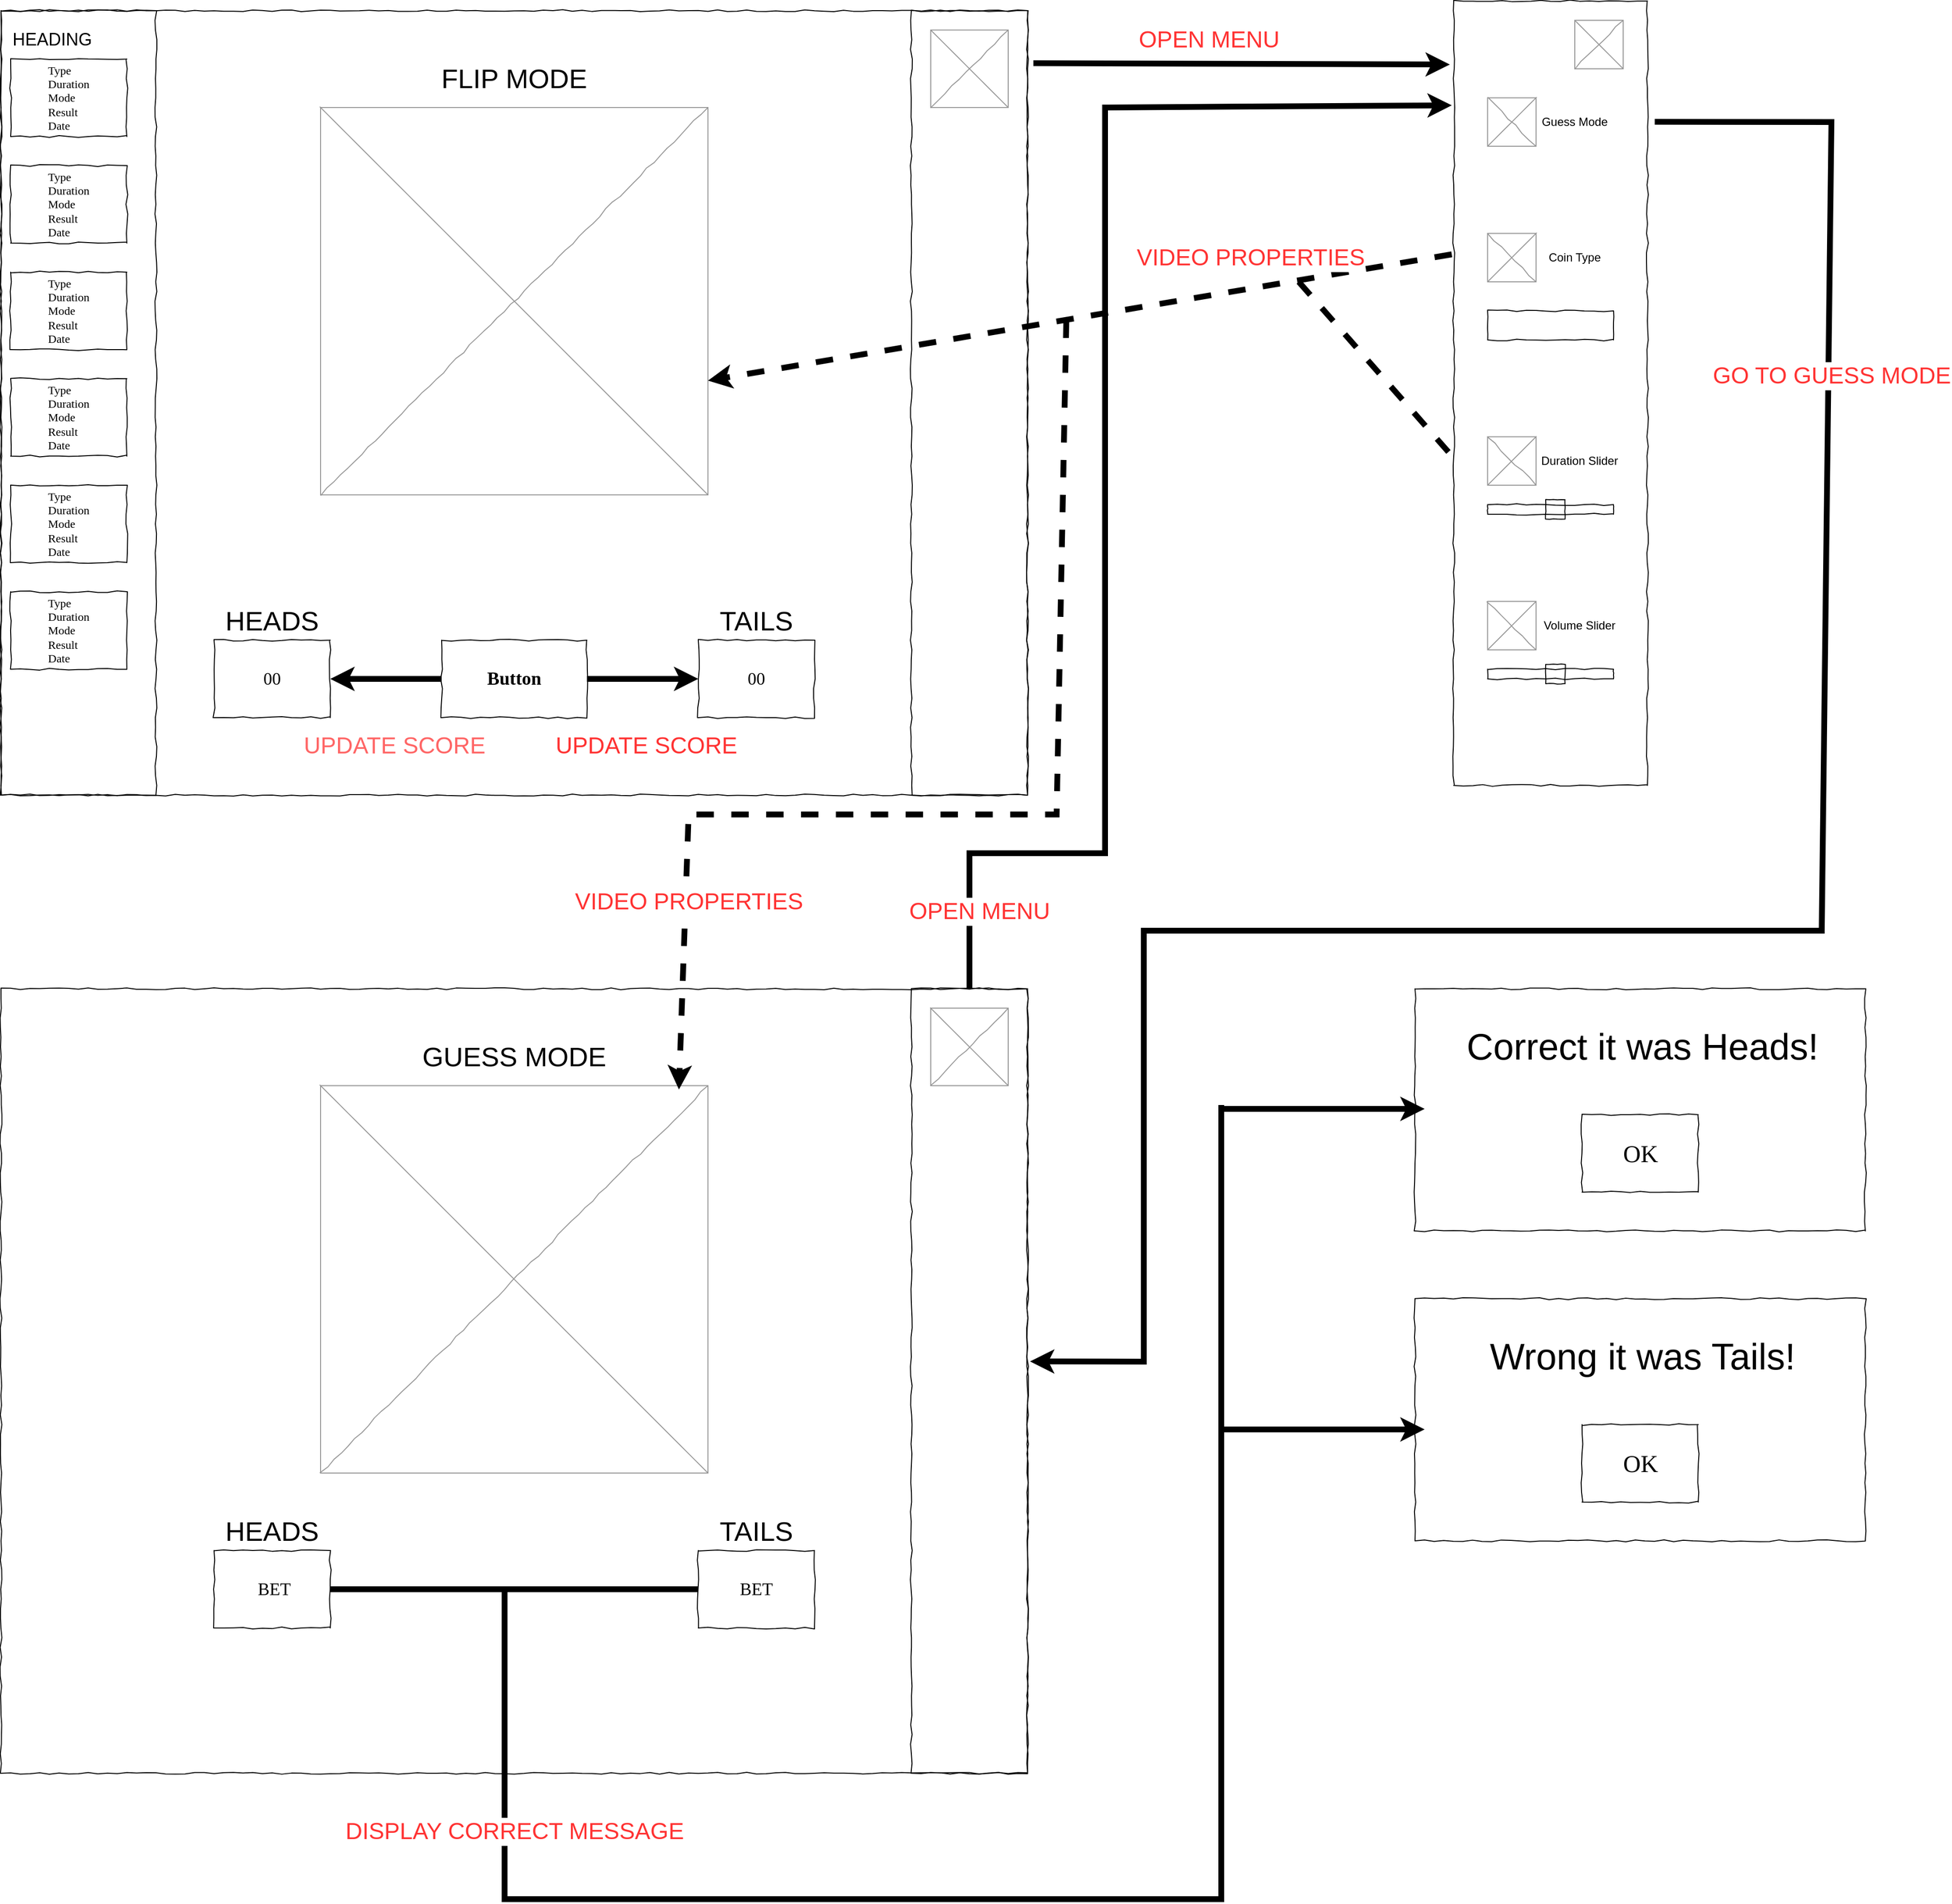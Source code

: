 <mxfile version="22.0.3" type="device">
  <diagram name="Page-1" id="03018318-947c-dd8e-b7a3-06fadd420f32">
    <mxGraphModel dx="3137" dy="2366" grid="1" gridSize="10" guides="1" tooltips="1" connect="1" arrows="1" fold="1" page="1" pageScale="1" pageWidth="1100" pageHeight="850" background="none" math="0" shadow="0">
      <root>
        <mxCell id="0" />
        <mxCell id="1" parent="0" />
        <mxCell id="677b7b8949515195-1" value="" style="whiteSpace=wrap;html=1;rounded=0;shadow=0;labelBackgroundColor=none;strokeColor=#000000;strokeWidth=1;fillColor=none;fontFamily=Verdana;fontSize=12;fontColor=#000000;align=center;comic=1;" parent="1" vertex="1">
          <mxGeometry x="20" y="20" width="1060" height="810" as="geometry" />
        </mxCell>
        <mxCell id="677b7b8949515195-16" value="" style="verticalLabelPosition=bottom;shadow=0;dashed=0;align=center;html=1;verticalAlign=top;strokeWidth=1;shape=mxgraph.mockup.graphics.simpleIcon;strokeColor=#999999;rounded=0;labelBackgroundColor=none;fontFamily=Verdana;fontSize=14;fontColor=#000000;comic=1;" parent="1" vertex="1">
          <mxGeometry x="350" y="120" width="400" height="400" as="geometry" />
        </mxCell>
        <mxCell id="677b7b8949515195-25" value="" style="whiteSpace=wrap;html=1;rounded=0;shadow=0;labelBackgroundColor=none;strokeWidth=1;fillColor=none;fontFamily=Verdana;fontSize=12;align=center;comic=1;" parent="1" vertex="1">
          <mxGeometry x="960" y="20" width="120" height="810" as="geometry" />
        </mxCell>
        <mxCell id="hpZLmZ0eDPTPEg24XUbz-1" value="" style="whiteSpace=wrap;html=1;rounded=0;shadow=0;labelBackgroundColor=none;strokeWidth=1;fillColor=none;fontFamily=Verdana;fontSize=12;align=center;comic=1;" vertex="1" parent="1">
          <mxGeometry x="20" y="20" width="160" height="810" as="geometry" />
        </mxCell>
        <mxCell id="hpZLmZ0eDPTPEg24XUbz-2" value="&lt;font style=&quot;font-size: 18px;&quot;&gt;00&lt;/font&gt;" style="whiteSpace=wrap;html=1;rounded=0;shadow=0;labelBackgroundColor=none;strokeWidth=1;fillColor=none;fontFamily=Verdana;fontSize=12;align=center;comic=1;" vertex="1" parent="1">
          <mxGeometry x="240" y="670" width="120" height="80" as="geometry" />
        </mxCell>
        <mxCell id="hpZLmZ0eDPTPEg24XUbz-5" value="&lt;font style=&quot;font-size: 18px;&quot;&gt;00&lt;/font&gt;" style="whiteSpace=wrap;html=1;rounded=0;shadow=0;labelBackgroundColor=none;strokeWidth=1;fillColor=none;fontFamily=Verdana;fontSize=12;align=center;comic=1;" vertex="1" parent="1">
          <mxGeometry x="740" y="670" width="120" height="80" as="geometry" />
        </mxCell>
        <mxCell id="hpZLmZ0eDPTPEg24XUbz-6" value="&lt;b&gt;&lt;font style=&quot;font-size: 19px;&quot;&gt;Button&lt;/font&gt;&lt;/b&gt;" style="whiteSpace=wrap;html=1;rounded=0;shadow=0;labelBackgroundColor=none;strokeWidth=1;fillColor=none;fontFamily=Verdana;fontSize=12;align=center;comic=1;" vertex="1" parent="1">
          <mxGeometry x="475" y="670" width="150" height="80" as="geometry" />
        </mxCell>
        <mxCell id="hpZLmZ0eDPTPEg24XUbz-8" value="&lt;font style=&quot;font-size: 28px;&quot;&gt;FLIP MODE&lt;/font&gt;" style="text;html=1;strokeColor=none;fillColor=none;align=center;verticalAlign=middle;whiteSpace=wrap;rounded=0;" vertex="1" parent="1">
          <mxGeometry x="350" y="60" width="400" height="60" as="geometry" />
        </mxCell>
        <mxCell id="hpZLmZ0eDPTPEg24XUbz-9" value="&lt;div style=&quot;text-align: left;&quot;&gt;&lt;span style=&quot;background-color: initial;&quot;&gt;Type&lt;/span&gt;&lt;br&gt;&lt;span style=&quot;background-color: initial;&quot;&gt;Duration&lt;/span&gt;&lt;br&gt;&lt;span style=&quot;background-color: initial;&quot;&gt;Mode&lt;/span&gt;&lt;br&gt;&lt;span style=&quot;background-color: initial;&quot;&gt;Result&lt;/span&gt;&lt;br&gt;&lt;span style=&quot;background-color: initial;&quot;&gt;Date&lt;/span&gt;&lt;br&gt;&lt;/div&gt;" style="whiteSpace=wrap;html=1;rounded=0;shadow=0;labelBackgroundColor=none;strokeWidth=1;fillColor=none;fontFamily=Verdana;fontSize=12;align=center;comic=1;" vertex="1" parent="1">
          <mxGeometry x="30" y="70" width="120" height="80" as="geometry" />
        </mxCell>
        <mxCell id="hpZLmZ0eDPTPEg24XUbz-10" value="&lt;font style=&quot;font-size: 18px;&quot;&gt;HEADING&lt;/font&gt;" style="text;html=1;strokeColor=none;fillColor=none;align=left;verticalAlign=middle;whiteSpace=wrap;rounded=0;" vertex="1" parent="1">
          <mxGeometry x="30" y="20" width="120" height="60" as="geometry" />
        </mxCell>
        <mxCell id="hpZLmZ0eDPTPEg24XUbz-11" value="&lt;div style=&quot;text-align: left;&quot;&gt;&lt;span style=&quot;background-color: initial;&quot;&gt;Type&lt;/span&gt;&lt;br&gt;&lt;span style=&quot;background-color: initial;&quot;&gt;Duration&lt;/span&gt;&lt;br&gt;&lt;span style=&quot;background-color: initial;&quot;&gt;Mode&lt;/span&gt;&lt;br&gt;&lt;span style=&quot;background-color: initial;&quot;&gt;Result&lt;/span&gt;&lt;br&gt;&lt;span style=&quot;background-color: initial;&quot;&gt;Date&lt;/span&gt;&lt;br&gt;&lt;/div&gt;" style="whiteSpace=wrap;html=1;rounded=0;shadow=0;labelBackgroundColor=none;strokeWidth=1;fillColor=none;fontFamily=Verdana;fontSize=12;align=center;comic=1;" vertex="1" parent="1">
          <mxGeometry x="30" y="180" width="120" height="80" as="geometry" />
        </mxCell>
        <mxCell id="hpZLmZ0eDPTPEg24XUbz-12" value="&lt;div style=&quot;text-align: left;&quot;&gt;&lt;span style=&quot;background-color: initial;&quot;&gt;Type&lt;/span&gt;&lt;br&gt;&lt;span style=&quot;background-color: initial;&quot;&gt;Duration&lt;/span&gt;&lt;br&gt;&lt;span style=&quot;background-color: initial;&quot;&gt;Mode&lt;/span&gt;&lt;br&gt;&lt;span style=&quot;background-color: initial;&quot;&gt;Result&lt;/span&gt;&lt;br&gt;&lt;span style=&quot;background-color: initial;&quot;&gt;Date&lt;/span&gt;&lt;br&gt;&lt;/div&gt;" style="whiteSpace=wrap;html=1;rounded=0;shadow=0;labelBackgroundColor=none;strokeWidth=1;fillColor=none;fontFamily=Verdana;fontSize=12;align=center;comic=1;" vertex="1" parent="1">
          <mxGeometry x="30" y="290" width="120" height="80" as="geometry" />
        </mxCell>
        <mxCell id="hpZLmZ0eDPTPEg24XUbz-13" value="&lt;div style=&quot;text-align: left;&quot;&gt;&lt;span style=&quot;background-color: initial;&quot;&gt;Type&lt;/span&gt;&lt;br&gt;&lt;span style=&quot;background-color: initial;&quot;&gt;Duration&lt;/span&gt;&lt;br&gt;&lt;span style=&quot;background-color: initial;&quot;&gt;Mode&lt;/span&gt;&lt;br&gt;&lt;span style=&quot;background-color: initial;&quot;&gt;Result&lt;/span&gt;&lt;br&gt;&lt;span style=&quot;background-color: initial;&quot;&gt;Date&lt;/span&gt;&lt;br&gt;&lt;/div&gt;" style="whiteSpace=wrap;html=1;rounded=0;shadow=0;labelBackgroundColor=none;strokeWidth=1;fillColor=none;fontFamily=Verdana;fontSize=12;align=center;comic=1;" vertex="1" parent="1">
          <mxGeometry x="30" y="400" width="120" height="80" as="geometry" />
        </mxCell>
        <mxCell id="hpZLmZ0eDPTPEg24XUbz-14" value="&lt;div style=&quot;text-align: left;&quot;&gt;&lt;span style=&quot;background-color: initial;&quot;&gt;Type&lt;/span&gt;&lt;br&gt;&lt;span style=&quot;background-color: initial;&quot;&gt;Duration&lt;/span&gt;&lt;br&gt;&lt;span style=&quot;background-color: initial;&quot;&gt;Mode&lt;/span&gt;&lt;br&gt;&lt;span style=&quot;background-color: initial;&quot;&gt;Result&lt;/span&gt;&lt;br&gt;&lt;span style=&quot;background-color: initial;&quot;&gt;Date&lt;/span&gt;&lt;br&gt;&lt;/div&gt;" style="whiteSpace=wrap;html=1;rounded=0;shadow=0;labelBackgroundColor=none;strokeWidth=1;fillColor=none;fontFamily=Verdana;fontSize=12;align=center;comic=1;" vertex="1" parent="1">
          <mxGeometry x="30" y="510" width="120" height="80" as="geometry" />
        </mxCell>
        <mxCell id="hpZLmZ0eDPTPEg24XUbz-15" value="&lt;div style=&quot;text-align: left;&quot;&gt;&lt;span style=&quot;background-color: initial;&quot;&gt;Type&lt;/span&gt;&lt;br&gt;&lt;span style=&quot;background-color: initial;&quot;&gt;Duration&lt;/span&gt;&lt;br&gt;&lt;span style=&quot;background-color: initial;&quot;&gt;Mode&lt;/span&gt;&lt;br&gt;&lt;span style=&quot;background-color: initial;&quot;&gt;Result&lt;/span&gt;&lt;br&gt;&lt;span style=&quot;background-color: initial;&quot;&gt;Date&lt;/span&gt;&lt;br&gt;&lt;/div&gt;" style="whiteSpace=wrap;html=1;rounded=0;shadow=0;labelBackgroundColor=none;strokeWidth=1;fillColor=none;fontFamily=Verdana;fontSize=12;align=center;comic=1;" vertex="1" parent="1">
          <mxGeometry x="30" y="620" width="120" height="80" as="geometry" />
        </mxCell>
        <mxCell id="hpZLmZ0eDPTPEg24XUbz-17" value="" style="verticalLabelPosition=bottom;shadow=0;dashed=0;align=center;html=1;verticalAlign=top;strokeWidth=1;shape=mxgraph.mockup.graphics.simpleIcon;strokeColor=#999999;rounded=0;labelBackgroundColor=none;fontFamily=Verdana;fontSize=14;fontColor=#000000;comic=1;" vertex="1" parent="1">
          <mxGeometry x="980" y="40" width="80" height="80" as="geometry" />
        </mxCell>
        <mxCell id="hpZLmZ0eDPTPEg24XUbz-19" value="" style="verticalLabelPosition=bottom;shadow=0;dashed=0;align=center;html=1;verticalAlign=top;strokeWidth=1;shape=mxgraph.mockup.graphics.simpleIcon;strokeColor=#999999;rounded=0;labelBackgroundColor=none;fontFamily=Verdana;fontSize=14;fontColor=#000000;comic=1;" vertex="1" parent="1">
          <mxGeometry x="1645" y="30" width="50" height="50" as="geometry" />
        </mxCell>
        <mxCell id="hpZLmZ0eDPTPEg24XUbz-27" value="" style="group" vertex="1" connectable="0" parent="1">
          <mxGeometry x="1555" y="250" width="130" height="50" as="geometry" />
        </mxCell>
        <mxCell id="hpZLmZ0eDPTPEg24XUbz-28" value="" style="verticalLabelPosition=bottom;shadow=0;dashed=0;align=center;html=1;verticalAlign=top;strokeWidth=1;shape=mxgraph.mockup.graphics.simpleIcon;strokeColor=#999999;rounded=0;labelBackgroundColor=none;fontFamily=Verdana;fontSize=14;fontColor=#000000;comic=1;rotation=90;" vertex="1" parent="hpZLmZ0eDPTPEg24XUbz-27">
          <mxGeometry width="50" height="50" as="geometry" />
        </mxCell>
        <mxCell id="hpZLmZ0eDPTPEg24XUbz-29" value="Coin Type" style="text;html=1;strokeColor=none;fillColor=none;align=center;verticalAlign=middle;whiteSpace=wrap;rounded=0;" vertex="1" parent="hpZLmZ0eDPTPEg24XUbz-27">
          <mxGeometry x="50" y="10" width="80" height="30" as="geometry" />
        </mxCell>
        <mxCell id="hpZLmZ0eDPTPEg24XUbz-30" value="" style="whiteSpace=wrap;html=1;rounded=0;shadow=0;labelBackgroundColor=none;strokeWidth=1;fillColor=none;fontFamily=Verdana;fontSize=12;align=center;comic=1;" vertex="1" parent="1">
          <mxGeometry x="1555" y="330" width="130" height="30" as="geometry" />
        </mxCell>
        <mxCell id="hpZLmZ0eDPTPEg24XUbz-18" value="" style="whiteSpace=wrap;html=1;rounded=0;shadow=0;labelBackgroundColor=none;strokeWidth=1;fillColor=none;fontFamily=Verdana;fontSize=12;align=center;comic=1;" vertex="1" parent="1">
          <mxGeometry x="1520" y="10" width="200" height="810" as="geometry" />
        </mxCell>
        <mxCell id="hpZLmZ0eDPTPEg24XUbz-54" value="" style="whiteSpace=wrap;html=1;rounded=0;shadow=0;labelBackgroundColor=none;strokeWidth=1;fillColor=none;fontFamily=Verdana;fontSize=12;align=center;comic=1;" vertex="1" parent="1">
          <mxGeometry x="1555" y="700" width="130" height="10" as="geometry" />
        </mxCell>
        <mxCell id="hpZLmZ0eDPTPEg24XUbz-55" value="" style="group" vertex="1" connectable="0" parent="1">
          <mxGeometry x="1555" y="630" width="140" height="85" as="geometry" />
        </mxCell>
        <mxCell id="hpZLmZ0eDPTPEg24XUbz-56" value="" style="group" vertex="1" connectable="0" parent="hpZLmZ0eDPTPEg24XUbz-55">
          <mxGeometry width="140" height="50" as="geometry" />
        </mxCell>
        <mxCell id="hpZLmZ0eDPTPEg24XUbz-57" value="" style="verticalLabelPosition=bottom;shadow=0;dashed=0;align=center;html=1;verticalAlign=top;strokeWidth=1;shape=mxgraph.mockup.graphics.simpleIcon;strokeColor=#999999;rounded=0;labelBackgroundColor=none;fontFamily=Verdana;fontSize=14;fontColor=#000000;comic=1;rotation=90;" vertex="1" parent="hpZLmZ0eDPTPEg24XUbz-56">
          <mxGeometry width="50" height="50" as="geometry" />
        </mxCell>
        <mxCell id="hpZLmZ0eDPTPEg24XUbz-58" value="Volume Slider" style="text;html=1;strokeColor=none;fillColor=none;align=center;verticalAlign=middle;whiteSpace=wrap;rounded=0;" vertex="1" parent="hpZLmZ0eDPTPEg24XUbz-56">
          <mxGeometry x="50" y="10" width="90" height="30" as="geometry" />
        </mxCell>
        <mxCell id="hpZLmZ0eDPTPEg24XUbz-59" value="" style="whiteSpace=wrap;html=1;rounded=0;shadow=0;labelBackgroundColor=none;strokeWidth=1;fillColor=none;fontFamily=Verdana;fontSize=12;align=center;comic=1;" vertex="1" parent="hpZLmZ0eDPTPEg24XUbz-55">
          <mxGeometry x="60" y="65" width="20" height="20" as="geometry" />
        </mxCell>
        <mxCell id="hpZLmZ0eDPTPEg24XUbz-20" value="" style="verticalLabelPosition=bottom;shadow=0;dashed=0;align=center;html=1;verticalAlign=top;strokeWidth=1;shape=mxgraph.mockup.graphics.simpleIcon;strokeColor=#999999;rounded=0;labelBackgroundColor=none;fontFamily=Verdana;fontSize=14;fontColor=#000000;comic=1;rotation=90;" vertex="1" parent="1">
          <mxGeometry x="1555" y="110" width="50" height="50" as="geometry" />
        </mxCell>
        <mxCell id="hpZLmZ0eDPTPEg24XUbz-21" value="Guess Mode" style="text;html=1;strokeColor=none;fillColor=none;align=center;verticalAlign=middle;whiteSpace=wrap;rounded=0;" vertex="1" parent="1">
          <mxGeometry x="1605" y="120" width="80" height="30" as="geometry" />
        </mxCell>
        <mxCell id="hpZLmZ0eDPTPEg24XUbz-50" value="" style="group" vertex="1" connectable="0" parent="1">
          <mxGeometry x="1555" y="430" width="140" height="115" as="geometry" />
        </mxCell>
        <mxCell id="hpZLmZ0eDPTPEg24XUbz-34" value="" style="whiteSpace=wrap;html=1;rounded=0;shadow=0;labelBackgroundColor=none;strokeWidth=1;fillColor=none;fontFamily=Verdana;fontSize=12;align=center;comic=1;" vertex="1" parent="hpZLmZ0eDPTPEg24XUbz-50">
          <mxGeometry y="100" width="130" height="10" as="geometry" />
        </mxCell>
        <mxCell id="hpZLmZ0eDPTPEg24XUbz-32" value="" style="verticalLabelPosition=bottom;shadow=0;dashed=0;align=center;html=1;verticalAlign=top;strokeWidth=1;shape=mxgraph.mockup.graphics.simpleIcon;strokeColor=#999999;rounded=0;labelBackgroundColor=none;fontFamily=Verdana;fontSize=14;fontColor=#000000;comic=1;rotation=90;" vertex="1" parent="hpZLmZ0eDPTPEg24XUbz-50">
          <mxGeometry y="30" width="50" height="50" as="geometry" />
        </mxCell>
        <mxCell id="hpZLmZ0eDPTPEg24XUbz-48" value="" style="whiteSpace=wrap;html=1;rounded=0;shadow=0;labelBackgroundColor=none;strokeWidth=1;fillColor=none;fontFamily=Verdana;fontSize=12;align=center;comic=1;" vertex="1" parent="hpZLmZ0eDPTPEg24XUbz-50">
          <mxGeometry x="60" y="95" width="20" height="20" as="geometry" />
        </mxCell>
        <mxCell id="hpZLmZ0eDPTPEg24XUbz-33" value="Duration Slider" style="text;html=1;strokeColor=none;fillColor=none;align=center;verticalAlign=middle;whiteSpace=wrap;rounded=0;" vertex="1" parent="hpZLmZ0eDPTPEg24XUbz-50">
          <mxGeometry x="50" y="40" width="90" height="30" as="geometry" />
        </mxCell>
        <mxCell id="hpZLmZ0eDPTPEg24XUbz-61" value="" style="whiteSpace=wrap;html=1;rounded=0;shadow=0;labelBackgroundColor=none;strokeColor=#000000;strokeWidth=1;fillColor=none;fontFamily=Verdana;fontSize=12;fontColor=#000000;align=center;comic=1;" vertex="1" parent="1">
          <mxGeometry x="20" y="1030" width="1060" height="810" as="geometry" />
        </mxCell>
        <mxCell id="hpZLmZ0eDPTPEg24XUbz-62" value="" style="verticalLabelPosition=bottom;shadow=0;dashed=0;align=center;html=1;verticalAlign=top;strokeWidth=1;shape=mxgraph.mockup.graphics.simpleIcon;strokeColor=#999999;rounded=0;labelBackgroundColor=none;fontFamily=Verdana;fontSize=14;fontColor=#000000;comic=1;" vertex="1" parent="1">
          <mxGeometry x="350" y="1130" width="400" height="400" as="geometry" />
        </mxCell>
        <mxCell id="hpZLmZ0eDPTPEg24XUbz-63" value="" style="whiteSpace=wrap;html=1;rounded=0;shadow=0;labelBackgroundColor=none;strokeWidth=1;fillColor=none;fontFamily=Verdana;fontSize=12;align=center;comic=1;" vertex="1" parent="1">
          <mxGeometry x="960" y="1030" width="120" height="810" as="geometry" />
        </mxCell>
        <mxCell id="hpZLmZ0eDPTPEg24XUbz-65" value="&lt;span style=&quot;font-size: 18px;&quot;&gt;&amp;nbsp;BET&lt;/span&gt;" style="whiteSpace=wrap;html=1;rounded=0;shadow=0;labelBackgroundColor=none;strokeWidth=1;fillColor=none;fontFamily=Verdana;fontSize=12;align=center;comic=1;" vertex="1" parent="1">
          <mxGeometry x="240" y="1610" width="120" height="80" as="geometry" />
        </mxCell>
        <mxCell id="hpZLmZ0eDPTPEg24XUbz-66" value="&lt;font style=&quot;font-size: 18px;&quot;&gt;BET&lt;/font&gt;" style="whiteSpace=wrap;html=1;rounded=0;shadow=0;labelBackgroundColor=none;strokeWidth=1;fillColor=none;fontFamily=Verdana;fontSize=12;align=center;comic=1;" vertex="1" parent="1">
          <mxGeometry x="740" y="1610" width="120" height="80" as="geometry" />
        </mxCell>
        <mxCell id="hpZLmZ0eDPTPEg24XUbz-68" value="&lt;font style=&quot;font-size: 28px;&quot;&gt;GUESS MODE&lt;/font&gt;" style="text;html=1;strokeColor=none;fillColor=none;align=center;verticalAlign=middle;whiteSpace=wrap;rounded=0;" vertex="1" parent="1">
          <mxGeometry x="350" y="1070" width="400" height="60" as="geometry" />
        </mxCell>
        <mxCell id="hpZLmZ0eDPTPEg24XUbz-76" value="" style="verticalLabelPosition=bottom;shadow=0;dashed=0;align=center;html=1;verticalAlign=top;strokeWidth=1;shape=mxgraph.mockup.graphics.simpleIcon;strokeColor=#999999;rounded=0;labelBackgroundColor=none;fontFamily=Verdana;fontSize=14;fontColor=#000000;comic=1;" vertex="1" parent="1">
          <mxGeometry x="980" y="1050" width="80" height="80" as="geometry" />
        </mxCell>
        <mxCell id="hpZLmZ0eDPTPEg24XUbz-77" value="&lt;span style=&quot;font-size: 28px;&quot;&gt;HEADS&lt;/span&gt;" style="text;html=1;strokeColor=none;fillColor=none;align=center;verticalAlign=middle;whiteSpace=wrap;rounded=0;" vertex="1" parent="1">
          <mxGeometry x="220" y="630" width="160" height="40" as="geometry" />
        </mxCell>
        <mxCell id="hpZLmZ0eDPTPEg24XUbz-78" value="&lt;span style=&quot;font-size: 28px;&quot;&gt;TAILS&lt;/span&gt;" style="text;html=1;strokeColor=none;fillColor=none;align=center;verticalAlign=middle;whiteSpace=wrap;rounded=0;" vertex="1" parent="1">
          <mxGeometry x="720" y="630" width="160" height="40" as="geometry" />
        </mxCell>
        <mxCell id="hpZLmZ0eDPTPEg24XUbz-79" value="&lt;span style=&quot;font-size: 28px;&quot;&gt;HEADS&lt;/span&gt;" style="text;html=1;strokeColor=none;fillColor=none;align=center;verticalAlign=middle;whiteSpace=wrap;rounded=0;" vertex="1" parent="1">
          <mxGeometry x="220" y="1570" width="160" height="40" as="geometry" />
        </mxCell>
        <mxCell id="hpZLmZ0eDPTPEg24XUbz-80" value="&lt;span style=&quot;font-size: 28px;&quot;&gt;TAILS&lt;/span&gt;" style="text;html=1;strokeColor=none;fillColor=none;align=center;verticalAlign=middle;whiteSpace=wrap;rounded=0;" vertex="1" parent="1">
          <mxGeometry x="720" y="1570" width="160" height="40" as="geometry" />
        </mxCell>
        <mxCell id="hpZLmZ0eDPTPEg24XUbz-81" value="" style="whiteSpace=wrap;html=1;rounded=0;shadow=0;labelBackgroundColor=none;strokeColor=#000000;strokeWidth=1;fillColor=none;fontFamily=Verdana;fontSize=12;fontColor=#000000;align=center;comic=1;" vertex="1" parent="1">
          <mxGeometry x="1480" y="1030" width="465" height="250" as="geometry" />
        </mxCell>
        <mxCell id="hpZLmZ0eDPTPEg24XUbz-82" value="&lt;font style=&quot;font-size: 38px;&quot;&gt;Correct it was Heads!&lt;/font&gt;" style="text;html=1;strokeColor=none;fillColor=none;align=center;verticalAlign=middle;whiteSpace=wrap;rounded=0;" vertex="1" parent="1">
          <mxGeometry x="1485" y="1050" width="460" height="80" as="geometry" />
        </mxCell>
        <mxCell id="hpZLmZ0eDPTPEg24XUbz-83" value="&lt;font style=&quot;font-size: 25px;&quot;&gt;OK&lt;/font&gt;" style="whiteSpace=wrap;html=1;rounded=0;shadow=0;labelBackgroundColor=none;strokeWidth=1;fillColor=none;fontFamily=Verdana;fontSize=12;align=center;comic=1;" vertex="1" parent="1">
          <mxGeometry x="1652.5" y="1160" width="120" height="80" as="geometry" />
        </mxCell>
        <mxCell id="hpZLmZ0eDPTPEg24XUbz-84" value="" style="whiteSpace=wrap;html=1;rounded=0;shadow=0;labelBackgroundColor=none;strokeColor=#000000;strokeWidth=1;fillColor=none;fontFamily=Verdana;fontSize=12;fontColor=#000000;align=center;comic=1;" vertex="1" parent="1">
          <mxGeometry x="1480" y="1350" width="465" height="250" as="geometry" />
        </mxCell>
        <mxCell id="hpZLmZ0eDPTPEg24XUbz-85" value="&lt;font style=&quot;font-size: 38px;&quot;&gt;Wrong it was Tails!&lt;/font&gt;" style="text;html=1;strokeColor=none;fillColor=none;align=center;verticalAlign=middle;whiteSpace=wrap;rounded=0;" vertex="1" parent="1">
          <mxGeometry x="1485" y="1370" width="460" height="80" as="geometry" />
        </mxCell>
        <mxCell id="hpZLmZ0eDPTPEg24XUbz-86" value="&lt;font style=&quot;font-size: 25px;&quot;&gt;OK&lt;/font&gt;" style="whiteSpace=wrap;html=1;rounded=0;shadow=0;labelBackgroundColor=none;strokeWidth=1;fillColor=none;fontFamily=Verdana;fontSize=12;align=center;comic=1;" vertex="1" parent="1">
          <mxGeometry x="1652.5" y="1480" width="120" height="80" as="geometry" />
        </mxCell>
        <mxCell id="hpZLmZ0eDPTPEg24XUbz-90" value="" style="endArrow=classic;html=1;rounded=0;strokeWidth=6;exitX=1;exitY=0.5;exitDx=0;exitDy=0;entryX=0;entryY=0.5;entryDx=0;entryDy=0;" edge="1" parent="1" source="hpZLmZ0eDPTPEg24XUbz-6" target="hpZLmZ0eDPTPEg24XUbz-5">
          <mxGeometry width="50" height="50" relative="1" as="geometry">
            <mxPoint x="660" y="710" as="sourcePoint" />
            <mxPoint x="710" y="660" as="targetPoint" />
          </mxGeometry>
        </mxCell>
        <mxCell id="hpZLmZ0eDPTPEg24XUbz-91" value="" style="endArrow=classic;html=1;rounded=0;strokeWidth=6;exitX=0;exitY=0.5;exitDx=0;exitDy=0;entryX=1;entryY=0.5;entryDx=0;entryDy=0;" edge="1" parent="1" source="hpZLmZ0eDPTPEg24XUbz-6" target="hpZLmZ0eDPTPEg24XUbz-2">
          <mxGeometry width="50" height="50" relative="1" as="geometry">
            <mxPoint x="625" y="760" as="sourcePoint" />
            <mxPoint x="740" y="760" as="targetPoint" />
          </mxGeometry>
        </mxCell>
        <mxCell id="hpZLmZ0eDPTPEg24XUbz-107" value="" style="endArrow=classic;html=1;rounded=0;strokeWidth=6;exitX=1.05;exitY=0.067;exitDx=0;exitDy=0;exitPerimeter=0;entryX=-0.02;entryY=0.081;entryDx=0;entryDy=0;entryPerimeter=0;" edge="1" parent="1" source="677b7b8949515195-25" target="hpZLmZ0eDPTPEg24XUbz-18">
          <mxGeometry width="50" height="50" relative="1" as="geometry">
            <mxPoint x="1210" y="170" as="sourcePoint" />
            <mxPoint x="1270" y="10" as="targetPoint" />
          </mxGeometry>
        </mxCell>
        <mxCell id="hpZLmZ0eDPTPEg24XUbz-109" value="" style="endArrow=classic;html=1;rounded=0;strokeWidth=6;exitX=0.5;exitY=0;exitDx=0;exitDy=0;entryX=-0.01;entryY=0.133;entryDx=0;entryDy=0;entryPerimeter=0;" edge="1" parent="1" source="hpZLmZ0eDPTPEg24XUbz-63" target="hpZLmZ0eDPTPEg24XUbz-18">
          <mxGeometry width="50" height="50" relative="1" as="geometry">
            <mxPoint x="1090" y="990" as="sourcePoint" />
            <mxPoint x="1520" y="992" as="targetPoint" />
            <Array as="points">
              <mxPoint x="1020" y="890" />
              <mxPoint x="1160" y="890" />
              <mxPoint x="1160" y="120" />
            </Array>
          </mxGeometry>
        </mxCell>
        <mxCell id="hpZLmZ0eDPTPEg24XUbz-111" value="" style="endArrow=classic;html=1;rounded=0;strokeWidth=6;dashed=1;entryX=1;entryY=0.705;entryDx=0;entryDy=0;entryPerimeter=0;exitX=-0.01;exitY=0.323;exitDx=0;exitDy=0;exitPerimeter=0;" edge="1" parent="1" source="hpZLmZ0eDPTPEg24XUbz-18" target="677b7b8949515195-16">
          <mxGeometry width="50" height="50" relative="1" as="geometry">
            <mxPoint x="1270" y="560" as="sourcePoint" />
            <mxPoint x="1330" y="400" as="targetPoint" />
          </mxGeometry>
        </mxCell>
        <mxCell id="hpZLmZ0eDPTPEg24XUbz-113" value="" style="endArrow=none;dashed=1;html=1;rounded=0;strokeWidth=6;entryX=0.005;entryY=0.584;entryDx=0;entryDy=0;entryPerimeter=0;" edge="1" parent="1" target="hpZLmZ0eDPTPEg24XUbz-18">
          <mxGeometry width="50" height="50" relative="1" as="geometry">
            <mxPoint x="1360" y="300" as="sourcePoint" />
            <mxPoint x="1510" y="450" as="targetPoint" />
          </mxGeometry>
        </mxCell>
        <mxCell id="hpZLmZ0eDPTPEg24XUbz-114" value="" style="endArrow=classic;html=1;rounded=0;strokeWidth=6;dashed=1;entryX=0.925;entryY=1.067;entryDx=0;entryDy=0;entryPerimeter=0;" edge="1" parent="1" target="hpZLmZ0eDPTPEg24XUbz-68">
          <mxGeometry width="50" height="50" relative="1" as="geometry">
            <mxPoint x="1120" y="340" as="sourcePoint" />
            <mxPoint x="620" y="950" as="targetPoint" />
            <Array as="points">
              <mxPoint x="1110" y="850" />
              <mxPoint x="940" y="850" />
              <mxPoint x="730" y="850" />
            </Array>
          </mxGeometry>
        </mxCell>
        <mxCell id="hpZLmZ0eDPTPEg24XUbz-115" value="" style="endArrow=none;html=1;rounded=0;strokeWidth=6;exitX=1;exitY=0.5;exitDx=0;exitDy=0;entryX=0;entryY=0.5;entryDx=0;entryDy=0;" edge="1" parent="1" source="hpZLmZ0eDPTPEg24XUbz-65" target="hpZLmZ0eDPTPEg24XUbz-66">
          <mxGeometry width="50" height="50" relative="1" as="geometry">
            <mxPoint x="480" y="1660" as="sourcePoint" />
            <mxPoint x="530" y="1610" as="targetPoint" />
          </mxGeometry>
        </mxCell>
        <mxCell id="hpZLmZ0eDPTPEg24XUbz-116" value="" style="endArrow=classic;html=1;rounded=0;strokeWidth=6;entryX=0;entryY=0.5;entryDx=0;entryDy=0;" edge="1" parent="1">
          <mxGeometry width="50" height="50" relative="1" as="geometry">
            <mxPoint x="1280" y="1154" as="sourcePoint" />
            <mxPoint x="1490" y="1154" as="targetPoint" />
          </mxGeometry>
        </mxCell>
        <mxCell id="hpZLmZ0eDPTPEg24XUbz-119" value="" style="endArrow=none;html=1;rounded=0;strokeWidth=6;" edge="1" parent="1">
          <mxGeometry width="50" height="50" relative="1" as="geometry">
            <mxPoint x="1280" y="1150" as="sourcePoint" />
            <mxPoint x="540" y="1650" as="targetPoint" />
            <Array as="points">
              <mxPoint x="1280" y="1970" />
              <mxPoint x="540" y="1970" />
            </Array>
          </mxGeometry>
        </mxCell>
        <mxCell id="hpZLmZ0eDPTPEg24XUbz-120" value="" style="endArrow=classic;html=1;rounded=0;strokeWidth=6;entryX=0;entryY=0.5;entryDx=0;entryDy=0;" edge="1" parent="1">
          <mxGeometry width="50" height="50" relative="1" as="geometry">
            <mxPoint x="1280" y="1485" as="sourcePoint" />
            <mxPoint x="1490" y="1485" as="targetPoint" />
          </mxGeometry>
        </mxCell>
        <mxCell id="hpZLmZ0eDPTPEg24XUbz-121" value="" style="endArrow=classic;html=1;rounded=0;strokeWidth=6;entryX=1.021;entryY=0.475;entryDx=0;entryDy=0;entryPerimeter=0;exitX=1.038;exitY=0.154;exitDx=0;exitDy=0;exitPerimeter=0;" edge="1" parent="1" source="hpZLmZ0eDPTPEg24XUbz-18" target="hpZLmZ0eDPTPEg24XUbz-63">
          <mxGeometry width="50" height="50" relative="1" as="geometry">
            <mxPoint x="1950" y="680" as="sourcePoint" />
            <mxPoint x="1420" y="800" as="targetPoint" />
            <Array as="points">
              <mxPoint x="1910" y="135" />
              <mxPoint x="1900" y="970" />
              <mxPoint x="1200" y="970" />
              <mxPoint x="1200" y="1415" />
            </Array>
          </mxGeometry>
        </mxCell>
        <mxCell id="hpZLmZ0eDPTPEg24XUbz-122" value="&lt;span style=&quot;font-size: 24px;&quot;&gt;&lt;font color=&quot;#ff3333&quot;&gt;GO TO GUESS MODE&lt;/font&gt;&lt;/span&gt;" style="edgeLabel;html=1;align=center;verticalAlign=middle;resizable=0;points=[];" vertex="1" connectable="0" parent="hpZLmZ0eDPTPEg24XUbz-121">
          <mxGeometry x="-0.61" y="3" relative="1" as="geometry">
            <mxPoint as="offset" />
          </mxGeometry>
        </mxCell>
        <mxCell id="hpZLmZ0eDPTPEg24XUbz-123" value="&lt;span style=&quot;font-size: 24px;&quot;&gt;&lt;font color=&quot;#ff3333&quot;&gt;DISPLAY CORRECT MESSAGE&lt;/font&gt;&lt;/span&gt;" style="edgeLabel;html=1;align=center;verticalAlign=middle;resizable=0;points=[];" vertex="1" connectable="0" parent="1">
          <mxGeometry x="549.995" y="1899.997" as="geometry" />
        </mxCell>
        <mxCell id="hpZLmZ0eDPTPEg24XUbz-124" value="&lt;span style=&quot;font-size: 24px;&quot;&gt;&lt;font color=&quot;#ff3333&quot;&gt;VIDEO PROPERTIES&lt;/font&gt;&lt;/span&gt;" style="edgeLabel;html=1;align=center;verticalAlign=middle;resizable=0;points=[];" vertex="1" connectable="0" parent="1">
          <mxGeometry x="729.995" y="939.997" as="geometry" />
        </mxCell>
        <mxCell id="hpZLmZ0eDPTPEg24XUbz-126" value="&lt;span style=&quot;font-size: 24px;&quot;&gt;&lt;font color=&quot;#ff3333&quot;&gt;VIDEO PROPERTIES&lt;/font&gt;&lt;/span&gt;" style="edgeLabel;html=1;align=center;verticalAlign=middle;resizable=0;points=[];" vertex="1" connectable="0" parent="1">
          <mxGeometry x="1309.995" y="274.997" as="geometry" />
        </mxCell>
        <mxCell id="hpZLmZ0eDPTPEg24XUbz-127" value="&lt;span style=&quot;font-size: 24px;&quot;&gt;&lt;font color=&quot;#ff3333&quot;&gt;OPEN MENU&lt;/font&gt;&lt;/span&gt;" style="edgeLabel;html=1;align=center;verticalAlign=middle;resizable=0;points=[];" vertex="1" connectable="0" parent="1">
          <mxGeometry x="1029.995" y="949.997" as="geometry" />
        </mxCell>
        <mxCell id="hpZLmZ0eDPTPEg24XUbz-128" value="&lt;span style=&quot;font-size: 24px;&quot;&gt;&lt;font color=&quot;#ff3333&quot;&gt;OPEN MENU&lt;/font&gt;&lt;/span&gt;" style="edgeLabel;html=1;align=center;verticalAlign=middle;resizable=0;points=[];" vertex="1" connectable="0" parent="1">
          <mxGeometry x="1269.995" y="49.997" as="geometry">
            <mxPoint x="-3" as="offset" />
          </mxGeometry>
        </mxCell>
        <mxCell id="hpZLmZ0eDPTPEg24XUbz-129" value="&lt;span style=&quot;font-size: 24px;&quot;&gt;&lt;font color=&quot;#ff3333&quot;&gt;UPDATE SCORE&lt;/font&gt;&lt;/span&gt;" style="edgeLabel;html=1;align=center;verticalAlign=middle;resizable=0;points=[];" vertex="1" connectable="0" parent="1">
          <mxGeometry x="679.995" y="779.997" as="geometry">
            <mxPoint x="6" y="-1" as="offset" />
          </mxGeometry>
        </mxCell>
        <mxCell id="hpZLmZ0eDPTPEg24XUbz-130" value="&lt;span style=&quot;font-size: 24px;&quot;&gt;&lt;font color=&quot;#ff6666&quot;&gt;UPDATE SCORE&lt;/font&gt;&lt;/span&gt;" style="edgeLabel;html=1;align=center;verticalAlign=middle;resizable=0;points=[];" vertex="1" connectable="0" parent="1">
          <mxGeometry x="419.995" y="779.997" as="geometry">
            <mxPoint x="6" y="-1" as="offset" />
          </mxGeometry>
        </mxCell>
      </root>
    </mxGraphModel>
  </diagram>
</mxfile>
